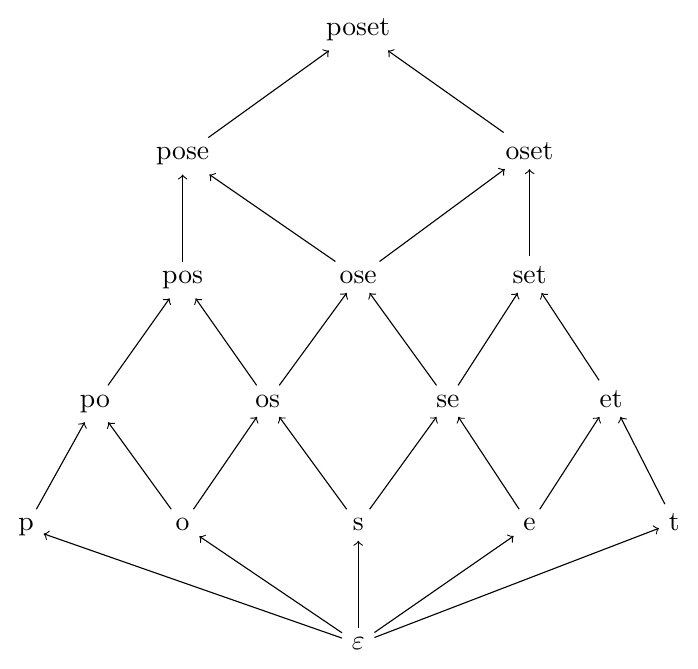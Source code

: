 \documentclass[tikz]{standalone}
\usetikzlibrary{matrix}
\providecommand{\setof}[1]{\left \{ #1 \right \}}
\providecommand{\emptystring}{\ensuremath{\varepsilon}}
\begin{document}
\begin{tikzpicture}
\matrix (m) at (0,0) [matrix of nodes, column sep = 1em, row sep=3em] {
        &     &      &    & poset &    &      &    &    \\
        &     & pose &    &       &    & oset &    &    \\
        &     & pos  &    & ose   &    & set  &    &    \\
        & po  &      & os &       & se &      & et &    \\
    p   &     & o    &    & s     &    & e    &    & t  \\
        &     &      &    & $\emptystring$\\
};
\foreach \Source/\Target in {
    1-5/2-3,
    1-5/2-7,
    2-3/3-3,
    2-3/3-5,
    2-7/3-5,
    2-7/3-7,
    3-3/4-2,
    3-3/4-4,
    3-5/4-4,
    3-5/4-6,
    3-7/4-6,
    3-7/4-8,
    4-2/5-1,
    4-2/5-3,
    4-4/5-3,
    4-4/5-5,
    4-6/5-5,
    4-6/5-7,
    4-8/5-7,
    4-8/5-9,
    5-1/6-5,
    5-3/6-5,
    5-5/6-5,
    5-7/6-5,
    5-9/6-5%
    }
    \draw[<-] (m-\Source) to (m-\Target);
\end{tikzpicture}
\end{document}
